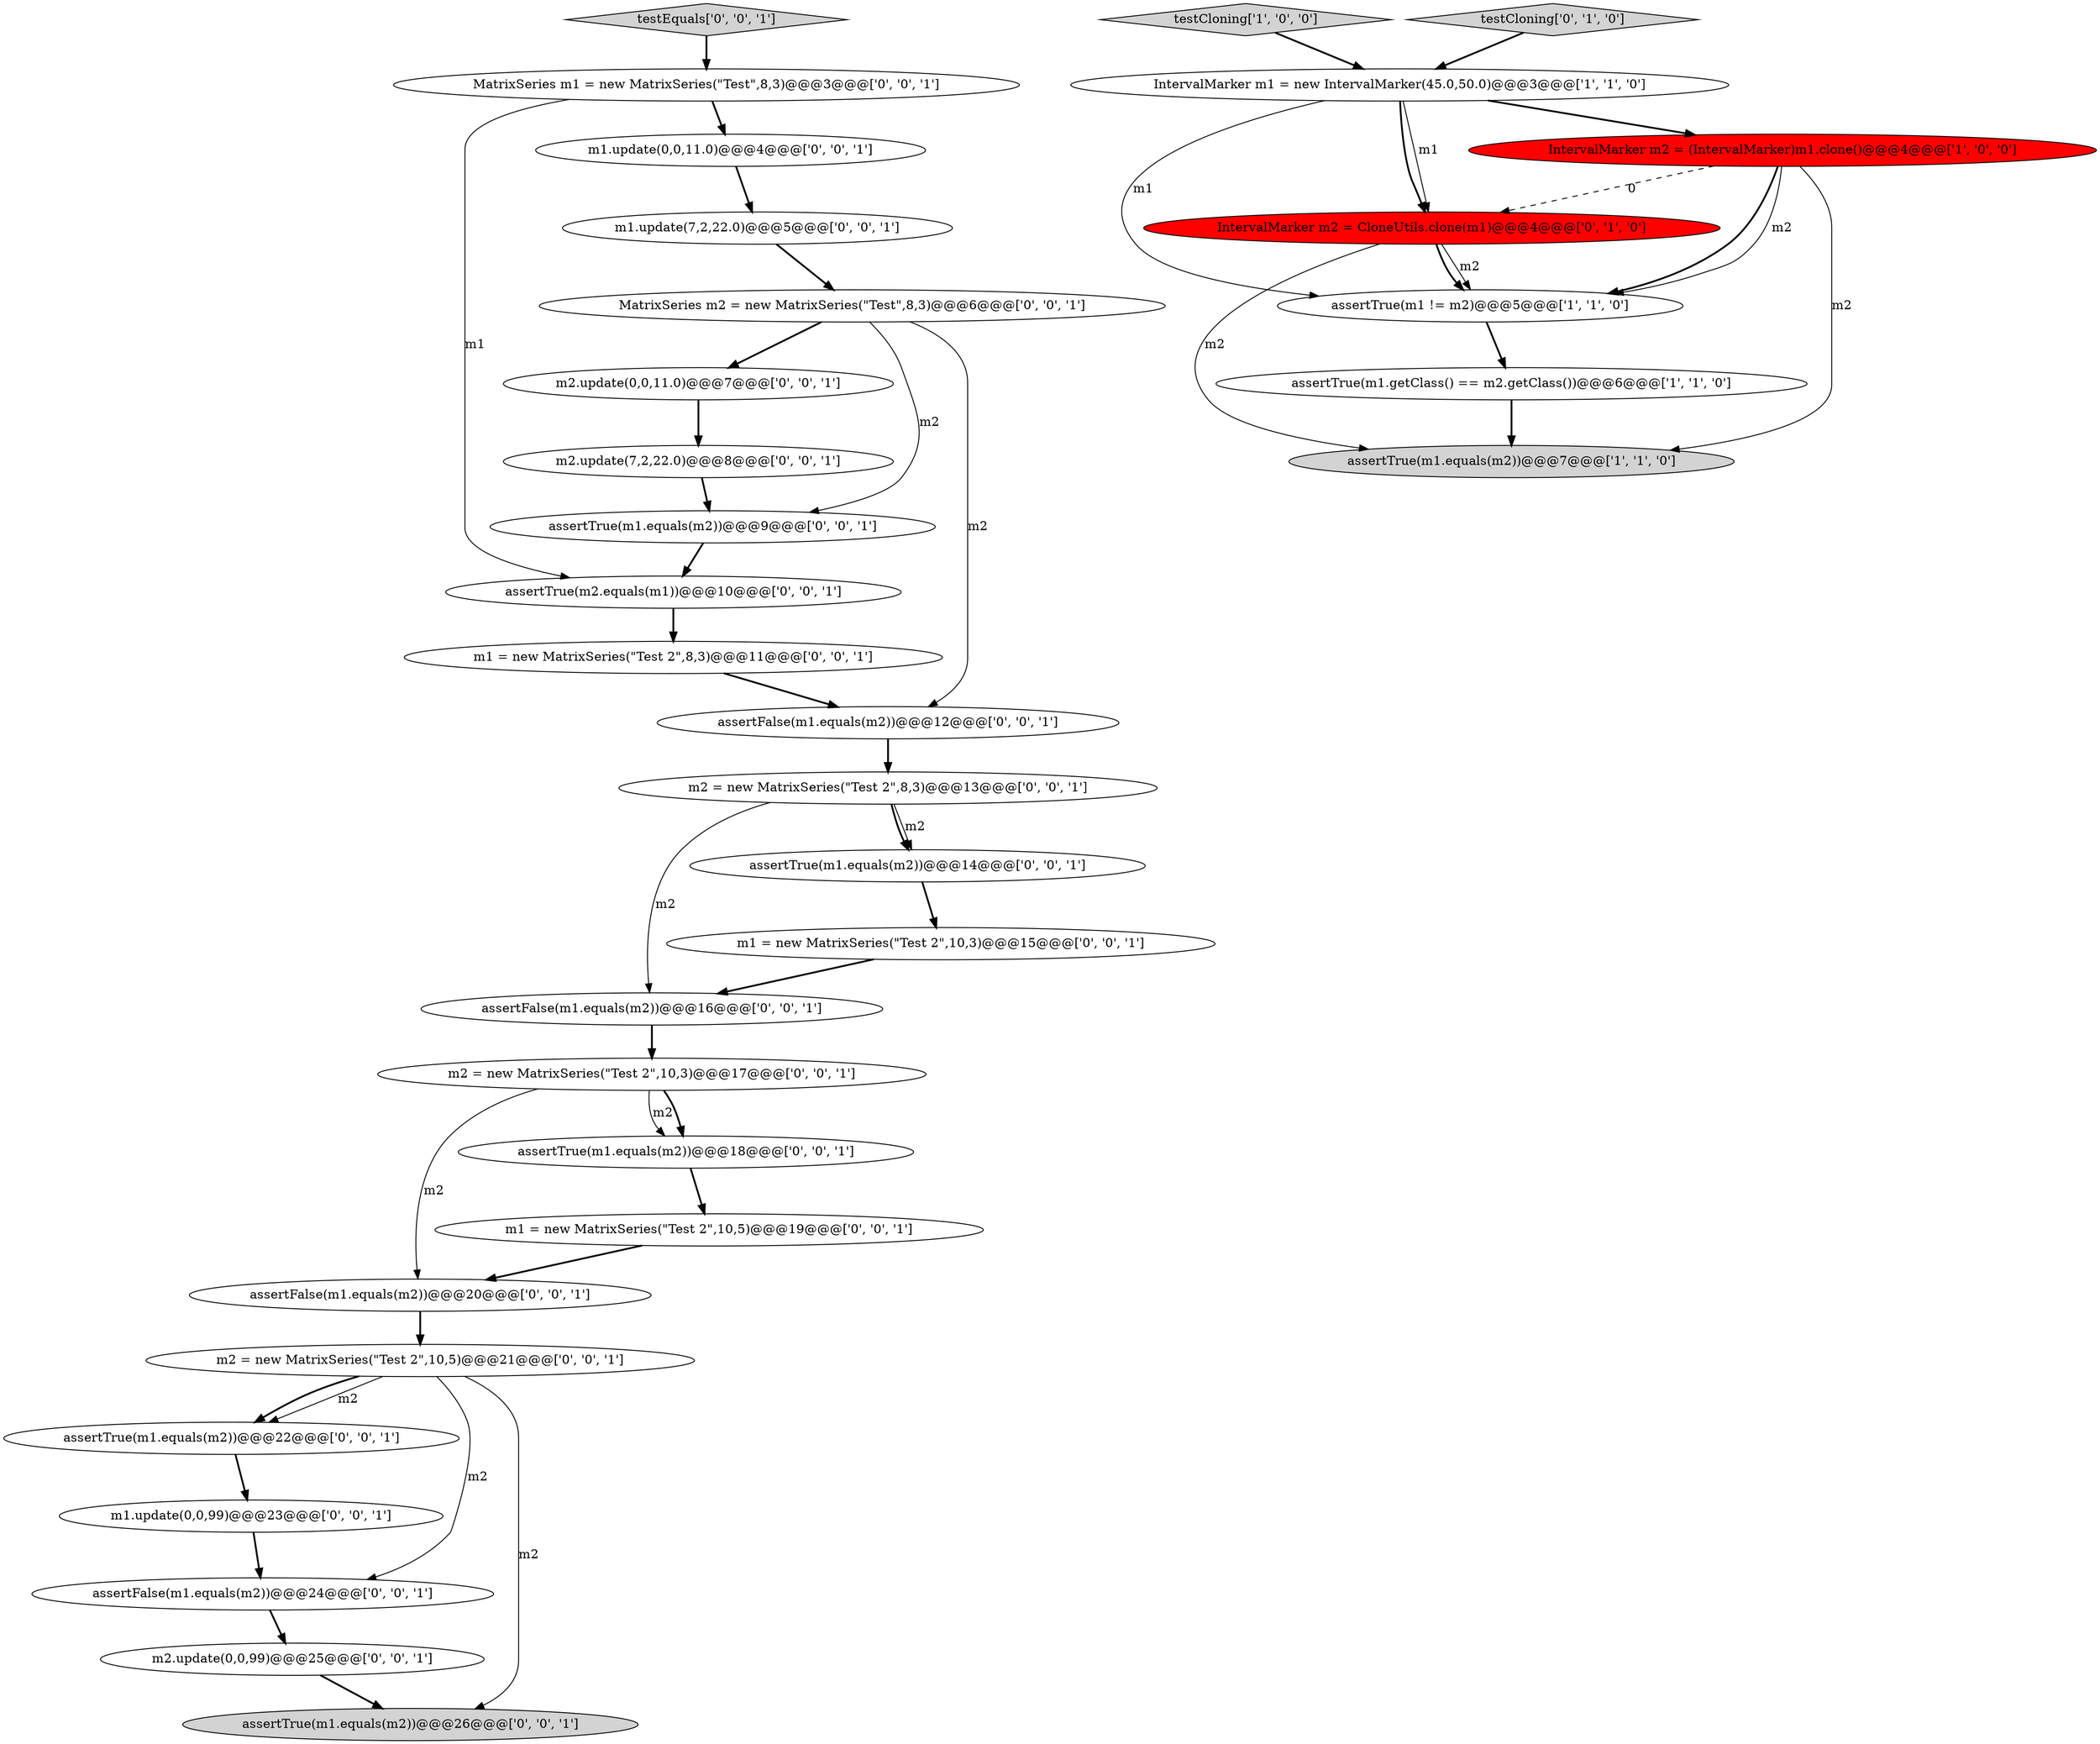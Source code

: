 digraph {
26 [style = filled, label = "m2.update(0,0,99)@@@25@@@['0', '0', '1']", fillcolor = white, shape = ellipse image = "AAA0AAABBB3BBB"];
14 [style = filled, label = "assertTrue(m1.equals(m2))@@@22@@@['0', '0', '1']", fillcolor = white, shape = ellipse image = "AAA0AAABBB3BBB"];
23 [style = filled, label = "m2.update(7,2,22.0)@@@8@@@['0', '0', '1']", fillcolor = white, shape = ellipse image = "AAA0AAABBB3BBB"];
27 [style = filled, label = "m1.update(0,0,11.0)@@@4@@@['0', '0', '1']", fillcolor = white, shape = ellipse image = "AAA0AAABBB3BBB"];
9 [style = filled, label = "m1.update(7,2,22.0)@@@5@@@['0', '0', '1']", fillcolor = white, shape = ellipse image = "AAA0AAABBB3BBB"];
20 [style = filled, label = "assertFalse(m1.equals(m2))@@@20@@@['0', '0', '1']", fillcolor = white, shape = ellipse image = "AAA0AAABBB3BBB"];
0 [style = filled, label = "IntervalMarker m1 = new IntervalMarker(45.0,50.0)@@@3@@@['1', '1', '0']", fillcolor = white, shape = ellipse image = "AAA0AAABBB1BBB"];
30 [style = filled, label = "assertTrue(m1.equals(m2))@@@26@@@['0', '0', '1']", fillcolor = lightgray, shape = ellipse image = "AAA0AAABBB3BBB"];
2 [style = filled, label = "assertTrue(m1.getClass() == m2.getClass())@@@6@@@['1', '1', '0']", fillcolor = white, shape = ellipse image = "AAA0AAABBB1BBB"];
12 [style = filled, label = "assertFalse(m1.equals(m2))@@@24@@@['0', '0', '1']", fillcolor = white, shape = ellipse image = "AAA0AAABBB3BBB"];
24 [style = filled, label = "m2 = new MatrixSeries(\"Test 2\",8,3)@@@13@@@['0', '0', '1']", fillcolor = white, shape = ellipse image = "AAA0AAABBB3BBB"];
22 [style = filled, label = "m1 = new MatrixSeries(\"Test 2\",10,3)@@@15@@@['0', '0', '1']", fillcolor = white, shape = ellipse image = "AAA0AAABBB3BBB"];
10 [style = filled, label = "assertTrue(m2.equals(m1))@@@10@@@['0', '0', '1']", fillcolor = white, shape = ellipse image = "AAA0AAABBB3BBB"];
11 [style = filled, label = "m2 = new MatrixSeries(\"Test 2\",10,3)@@@17@@@['0', '0', '1']", fillcolor = white, shape = ellipse image = "AAA0AAABBB3BBB"];
31 [style = filled, label = "assertFalse(m1.equals(m2))@@@16@@@['0', '0', '1']", fillcolor = white, shape = ellipse image = "AAA0AAABBB3BBB"];
1 [style = filled, label = "testCloning['1', '0', '0']", fillcolor = lightgray, shape = diamond image = "AAA0AAABBB1BBB"];
15 [style = filled, label = "m1.update(0,0,99)@@@23@@@['0', '0', '1']", fillcolor = white, shape = ellipse image = "AAA0AAABBB3BBB"];
8 [style = filled, label = "assertTrue(m1.equals(m2))@@@9@@@['0', '0', '1']", fillcolor = white, shape = ellipse image = "AAA0AAABBB3BBB"];
3 [style = filled, label = "assertTrue(m1 != m2)@@@5@@@['1', '1', '0']", fillcolor = white, shape = ellipse image = "AAA0AAABBB1BBB"];
28 [style = filled, label = "MatrixSeries m1 = new MatrixSeries(\"Test\",8,3)@@@3@@@['0', '0', '1']", fillcolor = white, shape = ellipse image = "AAA0AAABBB3BBB"];
4 [style = filled, label = "assertTrue(m1.equals(m2))@@@7@@@['1', '1', '0']", fillcolor = lightgray, shape = ellipse image = "AAA0AAABBB1BBB"];
18 [style = filled, label = "m1 = new MatrixSeries(\"Test 2\",8,3)@@@11@@@['0', '0', '1']", fillcolor = white, shape = ellipse image = "AAA0AAABBB3BBB"];
21 [style = filled, label = "m1 = new MatrixSeries(\"Test 2\",10,5)@@@19@@@['0', '0', '1']", fillcolor = white, shape = ellipse image = "AAA0AAABBB3BBB"];
6 [style = filled, label = "testCloning['0', '1', '0']", fillcolor = lightgray, shape = diamond image = "AAA0AAABBB2BBB"];
7 [style = filled, label = "IntervalMarker m2 = CloneUtils.clone(m1)@@@4@@@['0', '1', '0']", fillcolor = red, shape = ellipse image = "AAA1AAABBB2BBB"];
17 [style = filled, label = "m2.update(0,0,11.0)@@@7@@@['0', '0', '1']", fillcolor = white, shape = ellipse image = "AAA0AAABBB3BBB"];
29 [style = filled, label = "MatrixSeries m2 = new MatrixSeries(\"Test\",8,3)@@@6@@@['0', '0', '1']", fillcolor = white, shape = ellipse image = "AAA0AAABBB3BBB"];
32 [style = filled, label = "assertTrue(m1.equals(m2))@@@18@@@['0', '0', '1']", fillcolor = white, shape = ellipse image = "AAA0AAABBB3BBB"];
13 [style = filled, label = "testEquals['0', '0', '1']", fillcolor = lightgray, shape = diamond image = "AAA0AAABBB3BBB"];
16 [style = filled, label = "m2 = new MatrixSeries(\"Test 2\",10,5)@@@21@@@['0', '0', '1']", fillcolor = white, shape = ellipse image = "AAA0AAABBB3BBB"];
19 [style = filled, label = "assertTrue(m1.equals(m2))@@@14@@@['0', '0', '1']", fillcolor = white, shape = ellipse image = "AAA0AAABBB3BBB"];
25 [style = filled, label = "assertFalse(m1.equals(m2))@@@12@@@['0', '0', '1']", fillcolor = white, shape = ellipse image = "AAA0AAABBB3BBB"];
5 [style = filled, label = "IntervalMarker m2 = (IntervalMarker)m1.clone()@@@4@@@['1', '0', '0']", fillcolor = red, shape = ellipse image = "AAA1AAABBB1BBB"];
5->3 [style = bold, label=""];
10->18 [style = bold, label=""];
8->10 [style = bold, label=""];
7->3 [style = solid, label="m2"];
29->17 [style = bold, label=""];
32->21 [style = bold, label=""];
24->19 [style = bold, label=""];
16->14 [style = solid, label="m2"];
0->7 [style = solid, label="m1"];
27->9 [style = bold, label=""];
28->10 [style = solid, label="m1"];
22->31 [style = bold, label=""];
11->32 [style = solid, label="m2"];
11->32 [style = bold, label=""];
6->0 [style = bold, label=""];
5->4 [style = solid, label="m2"];
1->0 [style = bold, label=""];
12->26 [style = bold, label=""];
23->8 [style = bold, label=""];
2->4 [style = bold, label=""];
29->25 [style = solid, label="m2"];
17->23 [style = bold, label=""];
31->11 [style = bold, label=""];
7->3 [style = bold, label=""];
0->3 [style = solid, label="m1"];
0->7 [style = bold, label=""];
26->30 [style = bold, label=""];
24->31 [style = solid, label="m2"];
25->24 [style = bold, label=""];
5->3 [style = solid, label="m2"];
16->12 [style = solid, label="m2"];
21->20 [style = bold, label=""];
20->16 [style = bold, label=""];
3->2 [style = bold, label=""];
24->19 [style = solid, label="m2"];
16->30 [style = solid, label="m2"];
7->4 [style = solid, label="m2"];
18->25 [style = bold, label=""];
16->14 [style = bold, label=""];
14->15 [style = bold, label=""];
15->12 [style = bold, label=""];
11->20 [style = solid, label="m2"];
28->27 [style = bold, label=""];
13->28 [style = bold, label=""];
5->7 [style = dashed, label="0"];
9->29 [style = bold, label=""];
29->8 [style = solid, label="m2"];
19->22 [style = bold, label=""];
0->5 [style = bold, label=""];
}
